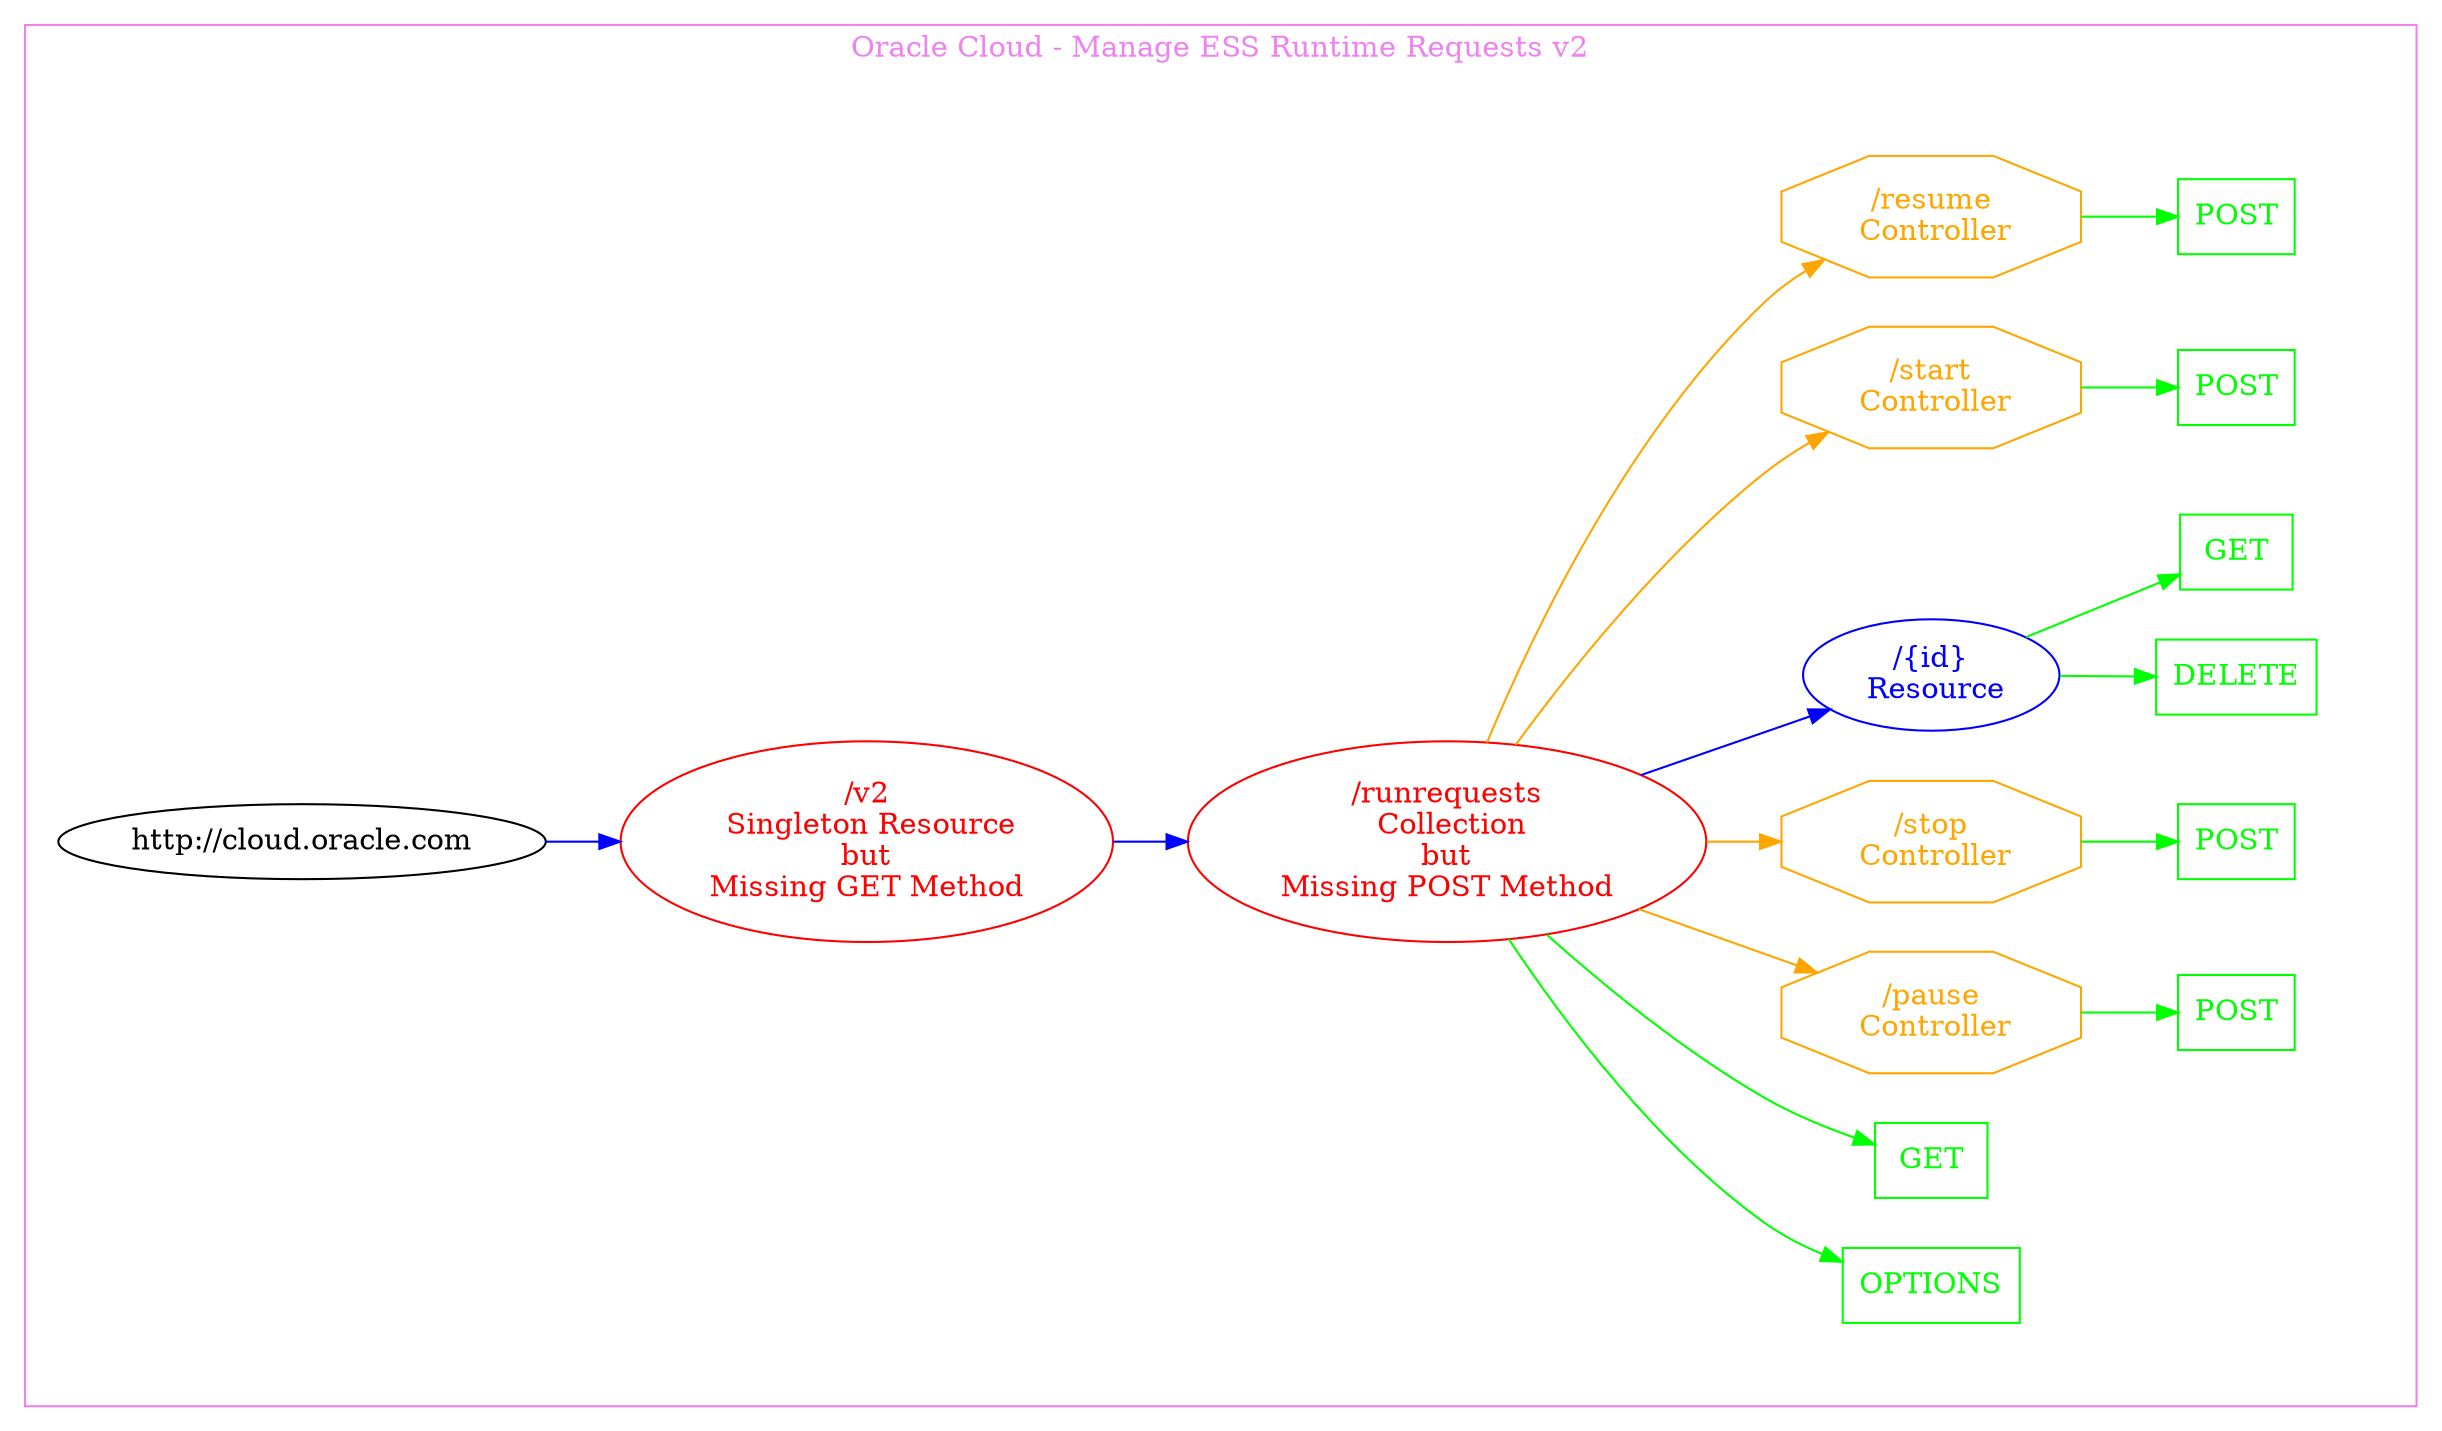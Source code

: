 digraph Cloud_Computing_REST_API {
rankdir="LR";
subgraph cluster_0 {
label="Oracle Cloud - Manage ESS Runtime Requests v2"
color=violet
fontcolor=violet
subgraph cluster_1 {
label=""
color=white
fontcolor=white
node1 [label="http://cloud.oracle.com", shape="ellipse", color="black", fontcolor="black"]
node1 -> node2 [color="blue", fontcolor="blue"]
subgraph cluster_2 {
label=""
color=white
fontcolor=white
node2 [label="/v2\n Singleton Resource\nbut\nMissing GET Method", shape="ellipse", color="red", fontcolor="red"]
node2 -> node3 [color="blue", fontcolor="blue"]
subgraph cluster_3 {
label=""
color=white
fontcolor=white
node3 [label="/runrequests\n Collection\nbut\nMissing POST Method", shape="ellipse", color="red", fontcolor="red"]
node3 -> node4 [color="green", fontcolor="green"]
subgraph cluster_4 {
label=""
color=white
fontcolor=white
node4 [label="OPTIONS", shape="box", color="green", fontcolor="green"]
}
node3 -> node5 [color="green", fontcolor="green"]
subgraph cluster_5 {
label=""
color=white
fontcolor=white
node5 [label="GET", shape="box", color="green", fontcolor="green"]
}
node3 -> node6 [color="orange", fontcolor="orange"]
subgraph cluster_6 {
label=""
color=white
fontcolor=white
node6 [label="/pause\n Controller", shape="octagon", color="orange", fontcolor="orange"]
node6 -> node7 [color="green", fontcolor="green"]
subgraph cluster_7 {
label=""
color=white
fontcolor=white
node7 [label="POST", shape="box", color="green", fontcolor="green"]
}
}
node3 -> node8 [color="orange", fontcolor="orange"]
subgraph cluster_8 {
label=""
color=white
fontcolor=white
node8 [label="/stop\n Controller", shape="octagon", color="orange", fontcolor="orange"]
node8 -> node9 [color="green", fontcolor="green"]
subgraph cluster_9 {
label=""
color=white
fontcolor=white
node9 [label="POST", shape="box", color="green", fontcolor="green"]
}
}
node3 -> node10 [color="blue", fontcolor="blue"]
subgraph cluster_10 {
label=""
color=white
fontcolor=white
node10 [label="/{id}\n Resource", shape="ellipse", color="blue", fontcolor="blue"]
node10 -> node11 [color="green", fontcolor="green"]
subgraph cluster_11 {
label=""
color=white
fontcolor=white
node11 [label="DELETE", shape="box", color="green", fontcolor="green"]
}
node10 -> node12 [color="green", fontcolor="green"]
subgraph cluster_12 {
label=""
color=white
fontcolor=white
node12 [label="GET", shape="box", color="green", fontcolor="green"]
}
}
node3 -> node13 [color="orange", fontcolor="orange"]
subgraph cluster_13 {
label=""
color=white
fontcolor=white
node13 [label="/start\n Controller", shape="octagon", color="orange", fontcolor="orange"]
node13 -> node14 [color="green", fontcolor="green"]
subgraph cluster_14 {
label=""
color=white
fontcolor=white
node14 [label="POST", shape="box", color="green", fontcolor="green"]
}
}
node3 -> node15 [color="orange", fontcolor="orange"]
subgraph cluster_15 {
label=""
color=white
fontcolor=white
node15 [label="/resume\n Controller", shape="octagon", color="orange", fontcolor="orange"]
node15 -> node16 [color="green", fontcolor="green"]
subgraph cluster_16 {
label=""
color=white
fontcolor=white
node16 [label="POST", shape="box", color="green", fontcolor="green"]
}
}
}
}
}
}
}
